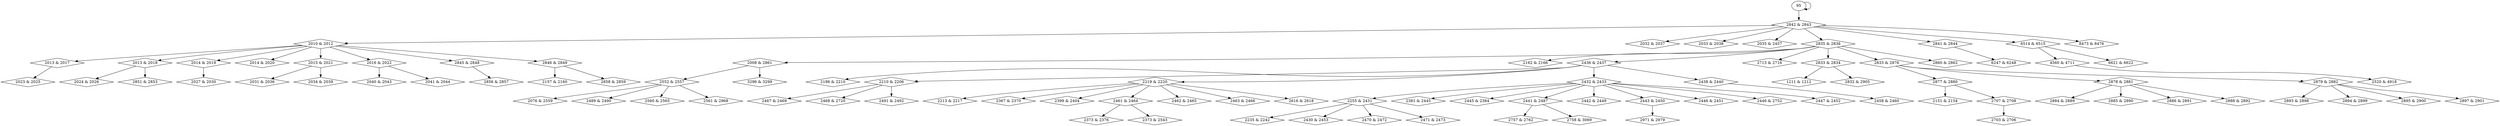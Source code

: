 digraph {
0 [label = "1211 & 1212", shape = diamond];
1 [label = "2008 & 2861", shape = diamond];
2 [label = "2010 & 2012", shape = diamond];
3 [label = "2013 & 2017", shape = diamond];
4 [label = "2013 & 2018", shape = diamond];
5 [label = "2014 & 2019", shape = diamond];
6 [label = "2014 & 2020", shape = diamond];
7 [label = "2015 & 2021", shape = diamond];
8 [label = "2016 & 2022", shape = diamond];
9 [label = "2023 & 2025", shape = diamond];
10 [label = "2024 & 2026", shape = diamond];
11 [label = "2027 & 2030", shape = diamond];
12 [label = "2031 & 2036", shape = diamond];
13 [label = "2032 & 2037", shape = diamond];
14 [label = "2033 & 2038", shape = diamond];
15 [label = "2034 & 2039", shape = diamond];
16 [label = "2035 & 2457", shape = diamond];
17 [label = "2040 & 2043", shape = diamond];
18 [label = "2041 & 2044", shape = diamond];
19 [label = "2076 & 2559", shape = diamond];
20 [label = "2151 & 2154", shape = diamond];
21 [label = "2157 & 2160", shape = diamond];
22 [label = "2162 & 2166", shape = diamond];
23 [label = "2186 & 2210", shape = diamond];
24 [label = "2210 & 2206", shape = diamond];
25 [label = "2213 & 2217", shape = diamond];
26 [label = "2219 & 2220", shape = diamond];
27 [label = "2235 & 2242", shape = diamond];
28 [label = "2255 & 2431", shape = diamond];
29 [label = "2367 & 2370", shape = diamond];
30 [label = "2373 & 2376", shape = diamond];
31 [label = "2373 & 2543", shape = diamond];
32 [label = "2381 & 2445", shape = diamond];
33 [label = "2445 & 2384", shape = diamond];
34 [label = "2399 & 2404", shape = diamond];
35 [label = "2430 & 2453", shape = diamond];
36 [label = "2432 & 2433", shape = diamond];
37 [label = "2436 & 2437", shape = diamond];
38 [label = "2438 & 2440", shape = diamond];
39 [label = "2441 & 2487", shape = diamond];
40 [label = "2442 & 2449", shape = diamond];
41 [label = "2443 & 2450", shape = diamond];
42 [label = "2446 & 2451", shape = diamond];
43 [label = "2446 & 2752", shape = diamond];
44 [label = "2447 & 2452", shape = diamond];
45 [label = "2458 & 2460", shape = diamond];
46 [label = "2461 & 2464", shape = diamond];
47 [label = "2462 & 2465", shape = diamond];
48 [label = "2463 & 2466", shape = diamond];
49 [label = "2467 & 2469", shape = diamond];
50 [label = "2468 & 2720", shape = diamond];
51 [label = "2470 & 2472", shape = diamond];
52 [label = "2471 & 2473", shape = diamond];
53 [label = "2489 & 2490", shape = diamond];
54 [label = "2491 & 2492", shape = diamond];
55 [label = "2520 & 4918", shape = diamond];
56 [label = "2552 & 2557", shape = diamond];
57 [label = "2560 & 2565", shape = diamond];
58 [label = "2561 & 2968", shape = diamond];
59 [label = "2616 & 2618", shape = diamond];
60 [label = "2703 & 2706", shape = diamond];
61 [label = "2707 & 2708", shape = diamond];
62 [label = "2713 & 2716", shape = diamond];
63 [label = "2757 & 2762", shape = diamond];
64 [label = "2758 & 3069", shape = diamond];
65 [label = "2832 & 2905", shape = diamond];
66 [label = "2833 & 2834", shape = diamond];
67 [label = "2833 & 2876", shape = diamond];
68 [label = "2835 & 2836", shape = diamond];
69 [label = "2841 & 2844", shape = diamond];
70 [label = "2842 & 2843", shape = diamond];
71 [label = "2845 & 2848", shape = diamond];
72 [label = "2846 & 2849", shape = diamond];
73 [label = "2851 & 2853", shape = diamond];
74 [label = "2856 & 2857", shape = diamond];
75 [label = "2858 & 2859", shape = diamond];
76 [label = "2860 & 2862", shape = diamond];
77 [label = "2877 & 2880", shape = diamond];
78 [label = "2878 & 2881", shape = diamond];
79 [label = "2879 & 2882", shape = diamond];
80 [label = "2884 & 2889", shape = diamond];
81 [label = "2885 & 2890", shape = diamond];
82 [label = "2886 & 2891", shape = diamond];
83 [label = "2888 & 2892", shape = diamond];
84 [label = "2893 & 2898", shape = diamond];
85 [label = "2894 & 2899", shape = diamond];
86 [label = "2895 & 2900", shape = diamond];
87 [label = "2897 & 2901", shape = diamond];
88 [label = "2971 & 2979", shape = diamond];
89 [label = "3296 & 3299", shape = diamond];
90 [label = "4560 & 4711", shape = diamond];
91 [label = "6247 & 6248", shape = diamond];
92 [label = "6514 & 6515", shape = diamond];
93 [label = "6621 & 6622", shape = diamond];
94 [label = "8473 & 8476", shape = diamond];
66 -> 0;
68 -> 1;
70 -> 2;
2 -> 3;
2 -> 4;
2 -> 5;
2 -> 6;
2 -> 7;
2 -> 8;
3 -> 9;
4 -> 10;
5 -> 11;
7 -> 12;
70 -> 13;
70 -> 14;
7 -> 15;
70 -> 16;
8 -> 17;
8 -> 18;
56 -> 19;
77 -> 20;
72 -> 21;
68 -> 22;
37 -> 23;
37 -> 24;
26 -> 25;
37 -> 26;
28 -> 27;
36 -> 28;
26 -> 29;
46 -> 30;
46 -> 31;
36 -> 32;
36 -> 33;
26 -> 34;
28 -> 35;
37 -> 36;
68 -> 37;
37 -> 38;
36 -> 39;
36 -> 40;
36 -> 41;
36 -> 42;
36 -> 43;
36 -> 44;
38 -> 45;
26 -> 46;
26 -> 47;
26 -> 48;
24 -> 49;
24 -> 50;
28 -> 51;
28 -> 52;
56 -> 53;
24 -> 54;
90 -> 55;
1 -> 56;
56 -> 57;
56 -> 58;
26 -> 59;
61 -> 60;
77 -> 61;
68 -> 62;
39 -> 63;
39 -> 64;
66 -> 65;
68 -> 66;
68 -> 67;
70 -> 68;
70 -> 69;
95 -> 70;
2 -> 71;
2 -> 72;
4 -> 73;
71 -> 74;
72 -> 75;
68 -> 76;
67 -> 77;
67 -> 78;
67 -> 79;
78 -> 80;
78 -> 81;
78 -> 82;
78 -> 83;
79 -> 84;
79 -> 85;
79 -> 86;
79 -> 87;
41 -> 88;
1 -> 89;
92 -> 90;
69 -> 91;
70 -> 92;
92 -> 93;
70 -> 94;
95 -> 95;
}
